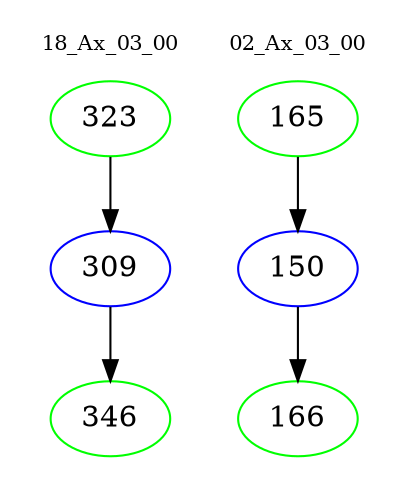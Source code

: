 digraph{
subgraph cluster_0 {
color = white
label = "18_Ax_03_00";
fontsize=10;
T0_323 [label="323", color="green"]
T0_323 -> T0_309 [color="black"]
T0_309 [label="309", color="blue"]
T0_309 -> T0_346 [color="black"]
T0_346 [label="346", color="green"]
}
subgraph cluster_1 {
color = white
label = "02_Ax_03_00";
fontsize=10;
T1_165 [label="165", color="green"]
T1_165 -> T1_150 [color="black"]
T1_150 [label="150", color="blue"]
T1_150 -> T1_166 [color="black"]
T1_166 [label="166", color="green"]
}
}
